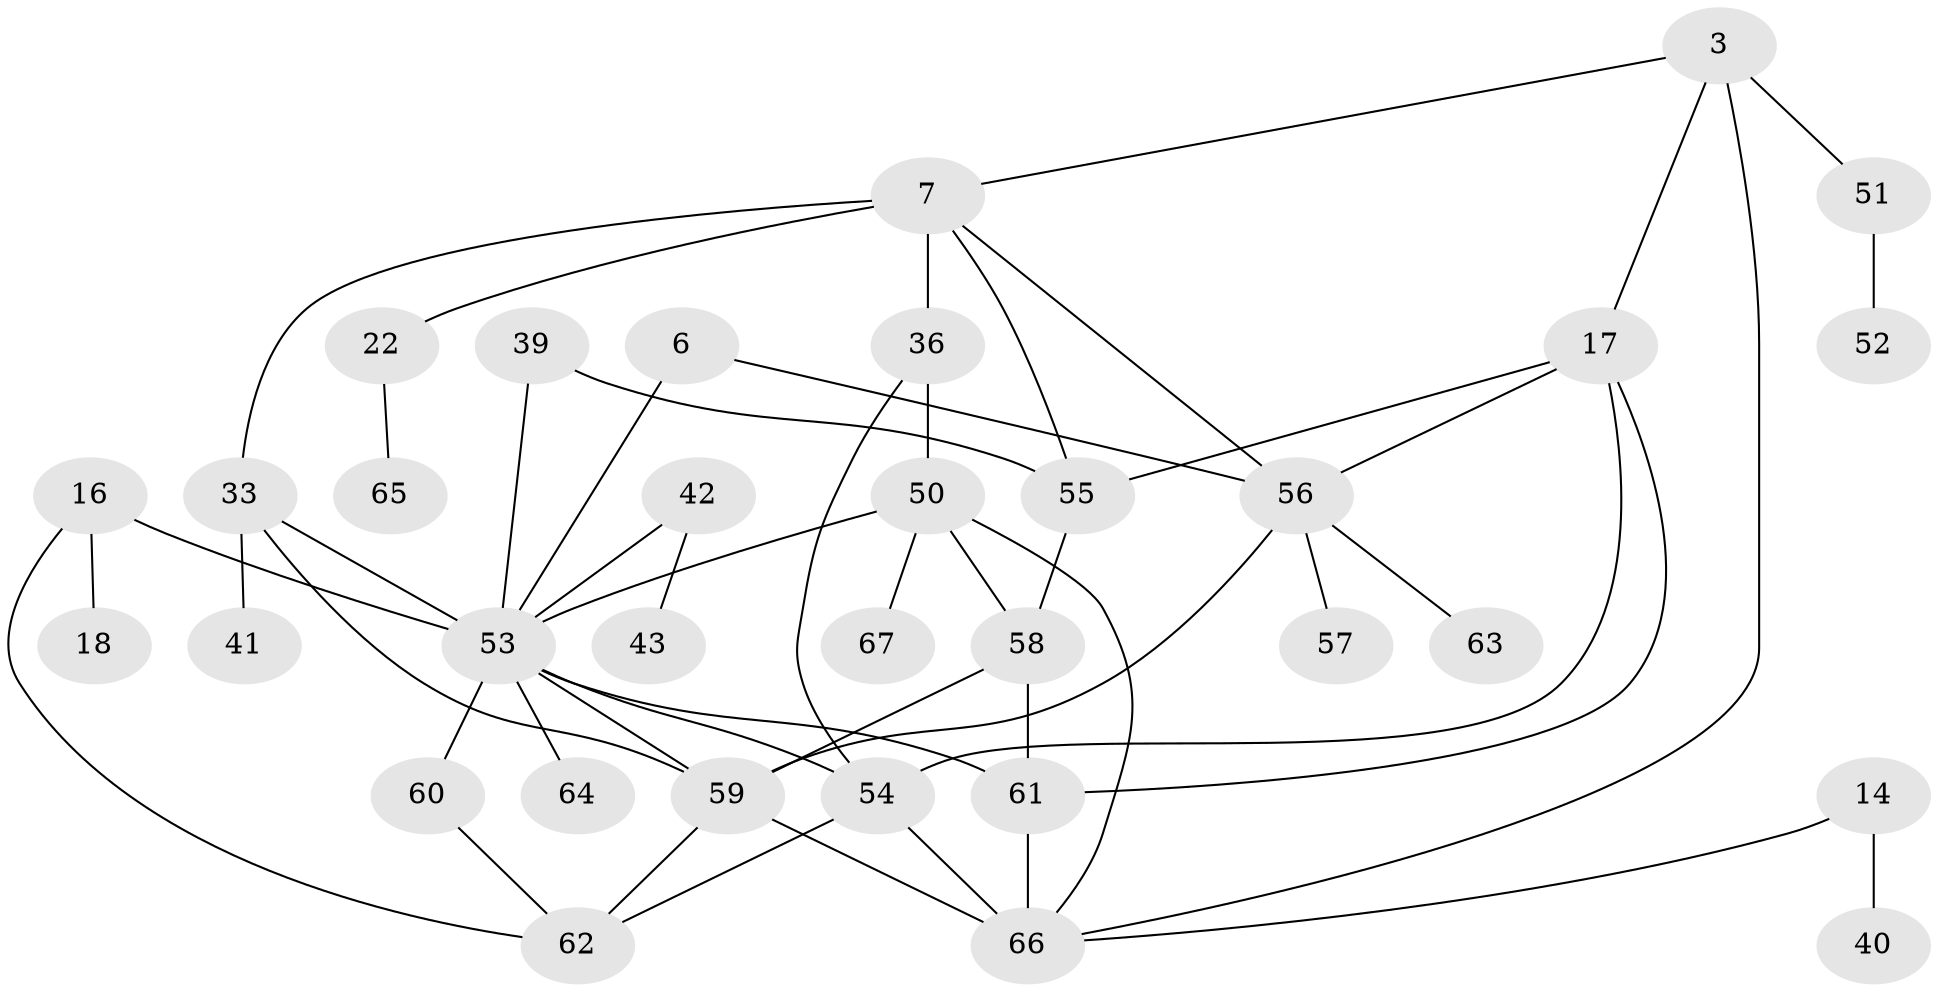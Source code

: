 // original degree distribution, {5: 0.08955223880597014, 6: 0.04477611940298507, 4: 0.11940298507462686, 3: 0.22388059701492538, 2: 0.29850746268656714, 7: 0.029850746268656716, 1: 0.19402985074626866}
// Generated by graph-tools (version 1.1) at 2025/42/03/09/25 04:42:39]
// undirected, 33 vertices, 52 edges
graph export_dot {
graph [start="1"]
  node [color=gray90,style=filled];
  3;
  6;
  7 [super="+2+1"];
  14;
  16;
  17;
  18;
  22;
  33 [super="+21+13+15"];
  36 [super="+24"];
  39;
  40;
  41;
  42;
  43;
  50 [super="+38+49"];
  51;
  52;
  53 [super="+20+44+25+35"];
  54 [super="+23"];
  55 [super="+8+19"];
  56 [super="+4+31+47"];
  57;
  58 [super="+28"];
  59 [super="+27+26+30+45+32+37"];
  60;
  61 [super="+12+48"];
  62 [super="+29"];
  63;
  64;
  65;
  66 [super="+5+46"];
  67;
  3 -- 17;
  3 -- 51;
  3 -- 66;
  3 -- 7;
  6 -- 53 [weight=2];
  6 -- 56;
  7 -- 36 [weight=2];
  7 -- 22;
  7 -- 56 [weight=2];
  7 -- 33 [weight=2];
  7 -- 55;
  14 -- 40;
  14 -- 66;
  16 -- 18;
  16 -- 53 [weight=2];
  16 -- 62;
  17 -- 61;
  17 -- 54 [weight=2];
  17 -- 56 [weight=2];
  17 -- 55;
  22 -- 65;
  33 -- 41;
  33 -- 53 [weight=2];
  33 -- 59;
  36 -- 54;
  36 -- 50;
  39 -- 53 [weight=2];
  39 -- 55;
  42 -- 43;
  42 -- 53;
  50 -- 67;
  50 -- 66;
  50 -- 53;
  50 -- 58;
  51 -- 52;
  53 -- 64;
  53 -- 54;
  53 -- 60;
  53 -- 61;
  53 -- 59;
  54 -- 66 [weight=2];
  54 -- 62;
  55 -- 58;
  56 -- 63;
  56 -- 57;
  56 -- 59;
  58 -- 59;
  58 -- 61;
  59 -- 66;
  59 -- 62;
  60 -- 62;
  61 -- 66;
}
